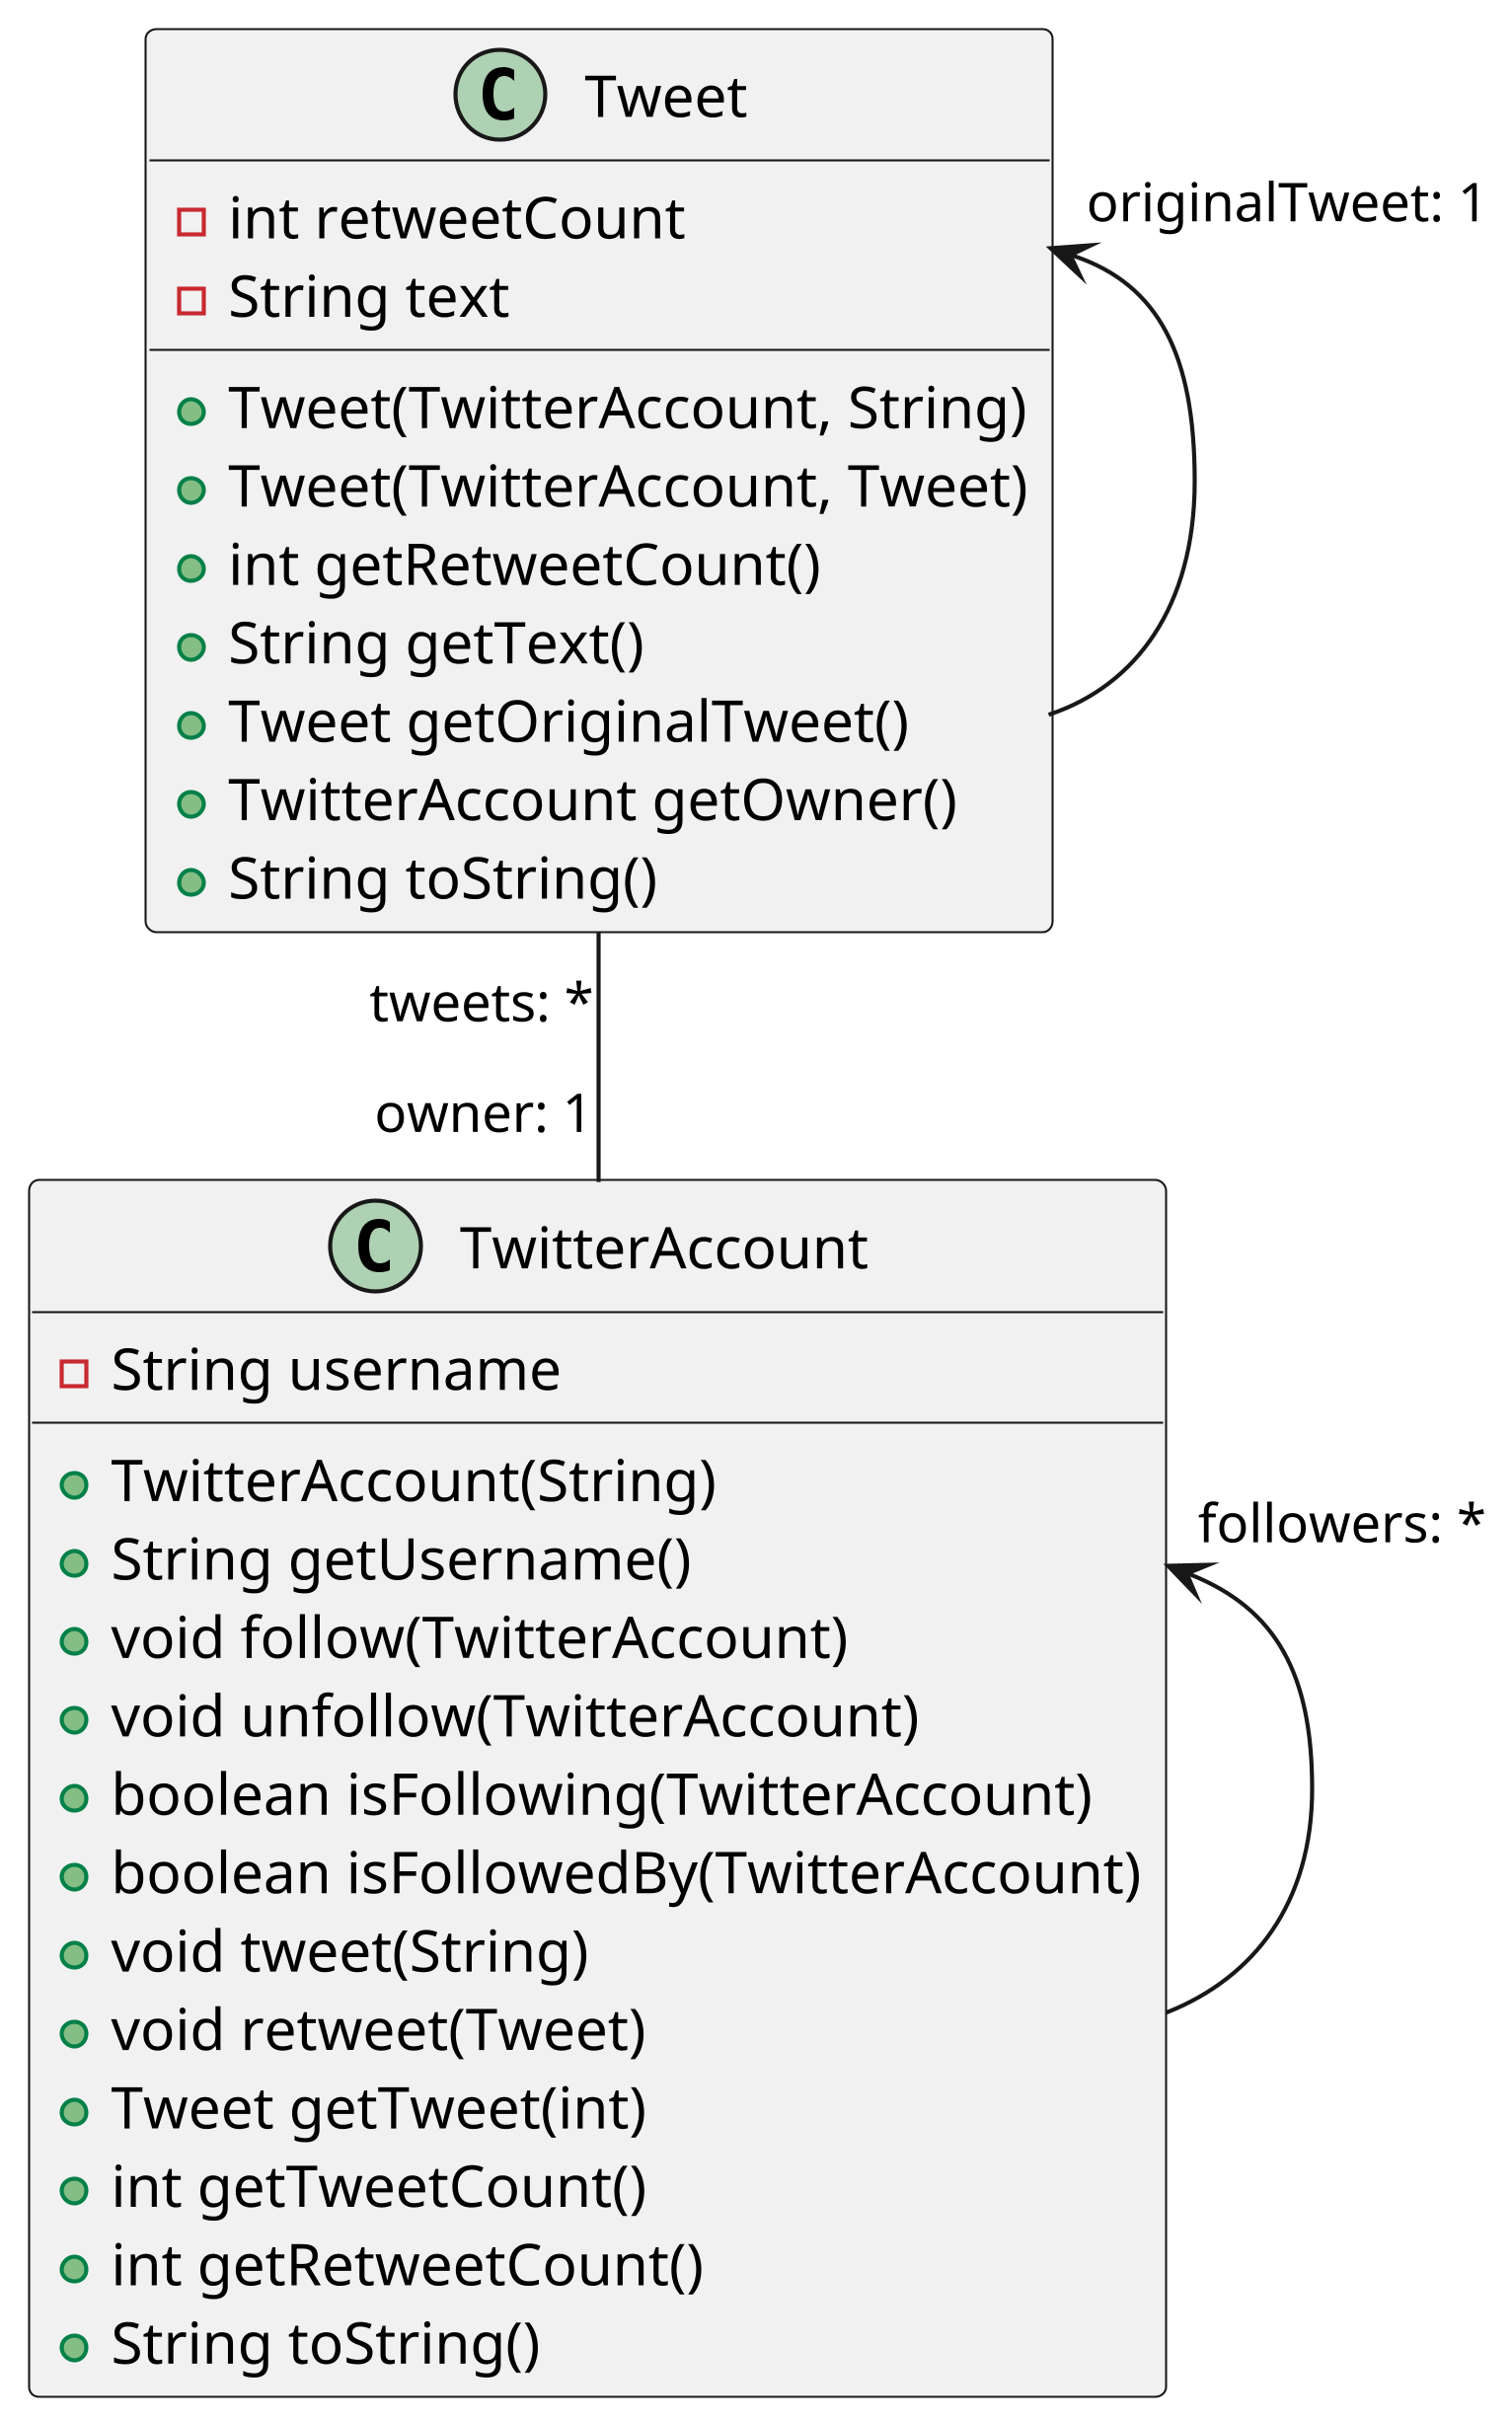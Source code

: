 @startuml twitter

skinparam dpi 400

class Tweet {
    - int retweetCount
    - String text

    + Tweet(TwitterAccount, String)
    + Tweet(TwitterAccount, Tweet)
    + int getRetweetCount()
    + String getText()
    + Tweet getOriginalTweet()
    + TwitterAccount getOwner()
    + String toString()
}

class TwitterAccount {
    - String username

    + TwitterAccount(String)
    + String getUsername()
    + void follow(TwitterAccount)
    + void unfollow(TwitterAccount)
    + boolean isFollowing(TwitterAccount)
    + boolean isFollowedBy(TwitterAccount)
    + void tweet(String)
    + void retweet(Tweet)
    + Tweet getTweet(int)
    + int getTweetCount()
    + int getRetweetCount()
    + String toString()
}

Tweet -l-> "originalTweet: 1" Tweet
TwitterAccount -l-> "followers: *" TwitterAccount
Tweet "tweets: *" -d- "owner: 1" TwitterAccount

@enduml
